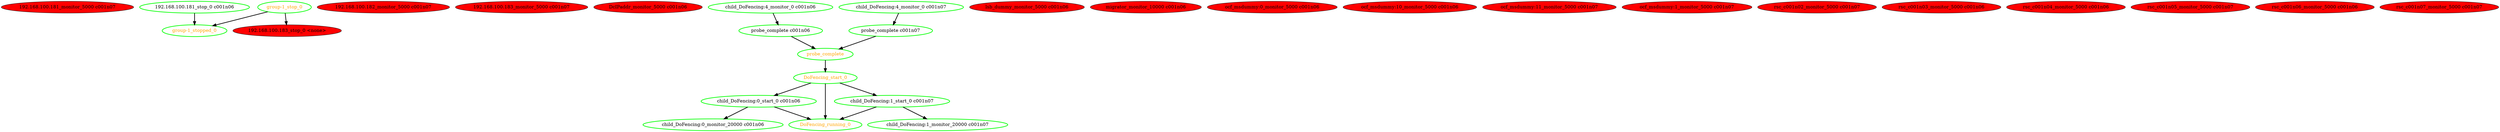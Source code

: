  digraph "g" {
"192.168.100.181_monitor_5000 c001n07" [ style=filled color="black" fontcolor="black"  fillcolor=red]
"192.168.100.181_stop_0 c001n06" -> "group-1_stopped_0" [ style = bold]
"192.168.100.181_stop_0 c001n06" [ style=bold color="green" fontcolor="black" ]
"192.168.100.182_monitor_5000 c001n07" [ style=filled color="black" fontcolor="black"  fillcolor=red]
"192.168.100.183_monitor_5000 c001n07" [ style=filled color="black" fontcolor="black"  fillcolor=red]
"192.168.100.183_stop_0 <none>" [ style=filled color="black" fontcolor="black"  fillcolor=red]
"DcIPaddr_monitor_5000 c001n06" [ style=filled color="black" fontcolor="black"  fillcolor=red]
"DoFencing_running_0" [ style=bold color="green" fontcolor="orange" ]
"DoFencing_start_0" -> "DoFencing_running_0" [ style = bold]
"DoFencing_start_0" -> "child_DoFencing:0_start_0 c001n06" [ style = bold]
"DoFencing_start_0" -> "child_DoFencing:1_start_0 c001n07" [ style = bold]
"DoFencing_start_0" [ style=bold color="green" fontcolor="orange" ]
"child_DoFencing:0_monitor_20000 c001n06" [ style=bold color="green" fontcolor="black" ]
"child_DoFencing:0_start_0 c001n06" -> "DoFencing_running_0" [ style = bold]
"child_DoFencing:0_start_0 c001n06" -> "child_DoFencing:0_monitor_20000 c001n06" [ style = bold]
"child_DoFencing:0_start_0 c001n06" [ style=bold color="green" fontcolor="black" ]
"child_DoFencing:1_monitor_20000 c001n07" [ style=bold color="green" fontcolor="black" ]
"child_DoFencing:1_start_0 c001n07" -> "DoFencing_running_0" [ style = bold]
"child_DoFencing:1_start_0 c001n07" -> "child_DoFencing:1_monitor_20000 c001n07" [ style = bold]
"child_DoFencing:1_start_0 c001n07" [ style=bold color="green" fontcolor="black" ]
"child_DoFencing:4_monitor_0 c001n06" -> "probe_complete c001n06" [ style = bold]
"child_DoFencing:4_monitor_0 c001n06" [ style=bold color="green" fontcolor="black" ]
"child_DoFencing:4_monitor_0 c001n07" -> "probe_complete c001n07" [ style = bold]
"child_DoFencing:4_monitor_0 c001n07" [ style=bold color="green" fontcolor="black" ]
"group-1_stop_0" -> "192.168.100.183_stop_0 <none>" [ style = bold]
"group-1_stop_0" -> "group-1_stopped_0" [ style = bold]
"group-1_stop_0" [ style=bold color="green" fontcolor="orange" ]
"group-1_stopped_0" [ style=bold color="green" fontcolor="orange" ]
"lsb_dummy_monitor_5000 c001n06" [ style=filled color="black" fontcolor="black"  fillcolor=red]
"migrator_monitor_10000 c001n06" [ style=filled color="black" fontcolor="black"  fillcolor=red]
"ocf_msdummy:0_monitor_5000 c001n06" [ style=filled color="black" fontcolor="black"  fillcolor=red]
"ocf_msdummy:10_monitor_5000 c001n06" [ style=filled color="black" fontcolor="black"  fillcolor=red]
"ocf_msdummy:11_monitor_5000 c001n07" [ style=filled color="black" fontcolor="black"  fillcolor=red]
"ocf_msdummy:1_monitor_5000 c001n07" [ style=filled color="black" fontcolor="black"  fillcolor=red]
"probe_complete c001n06" -> "probe_complete" [ style = bold]
"probe_complete c001n06" [ style=bold color="green" fontcolor="black" ]
"probe_complete c001n07" -> "probe_complete" [ style = bold]
"probe_complete c001n07" [ style=bold color="green" fontcolor="black" ]
"probe_complete" -> "DoFencing_start_0" [ style = bold]
"probe_complete" [ style=bold color="green" fontcolor="orange" ]
"rsc_c001n02_monitor_5000 c001n07" [ style=filled color="black" fontcolor="black"  fillcolor=red]
"rsc_c001n03_monitor_5000 c001n06" [ style=filled color="black" fontcolor="black"  fillcolor=red]
"rsc_c001n04_monitor_5000 c001n06" [ style=filled color="black" fontcolor="black"  fillcolor=red]
"rsc_c001n05_monitor_5000 c001n07" [ style=filled color="black" fontcolor="black"  fillcolor=red]
"rsc_c001n06_monitor_5000 c001n06" [ style=filled color="black" fontcolor="black"  fillcolor=red]
"rsc_c001n07_monitor_5000 c001n07" [ style=filled color="black" fontcolor="black"  fillcolor=red]
}
